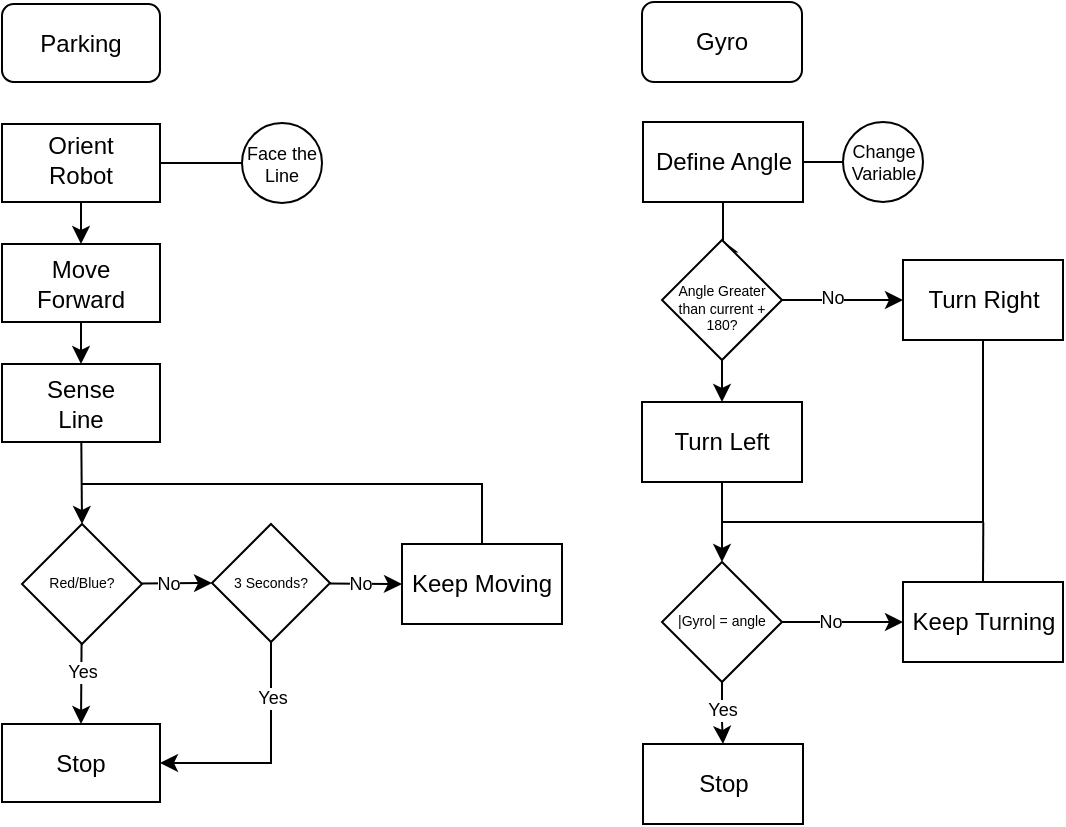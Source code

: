 <mxfile version="12.0.0" type="github" pages="2"><diagram id="pHJwRLuF5TMf0lRPLYW9" name="Gyro + Parking"><mxGraphModel grid="1" dx="854" dy="430" gridSize="10" guides="1" tooltips="1" connect="1" arrows="1" fold="1" page="1" pageScale="1" pageWidth="850" pageHeight="1100" background="none" math="0" shadow="0"><root><mxCell id="0" /><mxCell id="1" parent="0" /><mxCell id="SPKbu1m8ChDVOImklEzh-2" value="" parent="1" style="rounded=1;whiteSpace=wrap;html=1;fontSize=12;fontFamily=Helvetica;" vertex="1"><mxGeometry as="geometry" x="40" y="40" width="79" height="39" /></mxCell><mxCell id="SPKbu1m8ChDVOImklEzh-3" value="Parking" parent="1" style="text;html=1;strokeColor=none;fillColor=none;align=center;verticalAlign=middle;whiteSpace=wrap;rounded=0;fontSize=12;fontFamily=Helvetica;" vertex="1"><mxGeometry as="geometry" x="60" y="50" width="39" height="19" /></mxCell><mxCell id="SPKbu1m8ChDVOImklEzh-19" source="SPKbu1m8ChDVOImklEzh-4" parent="1" style="edgeStyle=none;rounded=0;orthogonalLoop=1;jettySize=auto;html=1;entryX=0.5;entryY=0;entryDx=0;entryDy=0;fontSize=12;fontFamily=Helvetica;" edge="1" target="SPKbu1m8ChDVOImklEzh-6"><mxGeometry as="geometry" relative="1" /></mxCell><mxCell id="SPKbu1m8ChDVOImklEzh-59" source="SPKbu1m8ChDVOImklEzh-4" parent="1" style="edgeStyle=orthogonalEdgeStyle;rounded=0;orthogonalLoop=1;jettySize=auto;html=1;entryX=0;entryY=0.5;entryDx=0;entryDy=0;startArrow=none;startFill=0;endArrow=none;endFill=0;fontSize=12;fontFamily=Helvetica;" edge="1" target="SPKbu1m8ChDVOImklEzh-58"><mxGeometry as="geometry" relative="1" /></mxCell><mxCell id="SPKbu1m8ChDVOImklEzh-4" value="" parent="1" style="rounded=0;whiteSpace=wrap;html=1;fontSize=12;fontFamily=Helvetica;" vertex="1"><mxGeometry as="geometry" x="40" y="100" width="79" height="39" /></mxCell><mxCell id="SPKbu1m8ChDVOImklEzh-5" value="Orient Robot" parent="1" style="text;html=1;strokeColor=none;fillColor=none;align=center;verticalAlign=middle;whiteSpace=wrap;rounded=0;fontSize=12;fontFamily=Helvetica;" vertex="1"><mxGeometry as="geometry" x="60" y="108" width="39" height="19" /></mxCell><mxCell id="SPKbu1m8ChDVOImklEzh-20" source="SPKbu1m8ChDVOImklEzh-6" parent="1" style="edgeStyle=none;rounded=0;orthogonalLoop=1;jettySize=auto;html=1;entryX=0.5;entryY=0;entryDx=0;entryDy=0;fontSize=12;fontFamily=Helvetica;" edge="1" target="SPKbu1m8ChDVOImklEzh-11"><mxGeometry as="geometry" relative="1" /></mxCell><mxCell id="SPKbu1m8ChDVOImklEzh-6" value="" parent="1" style="rounded=0;whiteSpace=wrap;html=1;fontSize=12;fontFamily=Helvetica;" vertex="1"><mxGeometry as="geometry" x="40" y="160" width="79" height="39" /></mxCell><mxCell id="SPKbu1m8ChDVOImklEzh-10" value="Move Forward" parent="1" style="text;html=1;strokeColor=none;fillColor=none;align=center;verticalAlign=middle;whiteSpace=wrap;rounded=0;fontSize=12;fontFamily=Helvetica;" vertex="1"><mxGeometry as="geometry" x="55" y="170" width="49" height="19" /></mxCell><mxCell id="SPKbu1m8ChDVOImklEzh-21" source="SPKbu1m8ChDVOImklEzh-11" parent="1" style="edgeStyle=none;rounded=0;orthogonalLoop=1;jettySize=auto;html=1;entryX=0.5;entryY=0;entryDx=0;entryDy=0;fontSize=12;fontFamily=Helvetica;" edge="1" target="SPKbu1m8ChDVOImklEzh-15"><mxGeometry as="geometry" relative="1" /></mxCell><mxCell id="SPKbu1m8ChDVOImklEzh-11" value="" parent="1" style="rounded=0;whiteSpace=wrap;html=1;fontSize=12;fontFamily=Helvetica;" vertex="1"><mxGeometry as="geometry" x="40" y="220" width="79" height="39" /></mxCell><mxCell id="SPKbu1m8ChDVOImklEzh-12" value="Sense Line" parent="1" style="text;html=1;strokeColor=none;fillColor=none;align=center;verticalAlign=middle;whiteSpace=wrap;rounded=0;fontSize=12;fontFamily=Helvetica;" vertex="1"><mxGeometry as="geometry" x="55" y="230" width="49" height="19" /></mxCell><mxCell id="SPKbu1m8ChDVOImklEzh-22" value="No" source="SPKbu1m8ChDVOImklEzh-15" parent="1" style="edgeStyle=none;rounded=0;orthogonalLoop=1;jettySize=auto;html=1;entryX=0;entryY=0.5;entryDx=0;entryDy=0;fontSize=9;fontFamily=Helvetica;" edge="1" target="SPKbu1m8ChDVOImklEzh-18"><mxGeometry as="geometry" x="-0.257" relative="1"><mxPoint as="offset" /></mxGeometry></mxCell><mxCell id="SPKbu1m8ChDVOImklEzh-24" source="SPKbu1m8ChDVOImklEzh-15" parent="1" style="edgeStyle=none;rounded=0;orthogonalLoop=1;jettySize=auto;html=1;entryX=0.5;entryY=0;entryDx=0;entryDy=0;fontSize=12;fontFamily=Helvetica;" edge="1" target="SPKbu1m8ChDVOImklEzh-17"><mxGeometry as="geometry" relative="1" /></mxCell><mxCell id="SPKbu1m8ChDVOImklEzh-27" value="Yes" parent="SPKbu1m8ChDVOImklEzh-24" style="text;html=1;resizable=0;points=[];align=center;verticalAlign=middle;labelBackgroundColor=#ffffff;fontSize=9;fontFamily=Helvetica;" vertex="1" connectable="0"><mxGeometry as="geometry" x="-0.32" y="1" relative="1"><mxPoint as="offset" x="-1" /></mxGeometry></mxCell><mxCell id="SPKbu1m8ChDVOImklEzh-15" value="Red/Blue?" parent="1" style="rhombus;whiteSpace=wrap;html=1;fontSize=7;fontFamily=Helvetica;" vertex="1"><mxGeometry as="geometry" x="50" y="300" width="60" height="60" /></mxCell><mxCell id="SPKbu1m8ChDVOImklEzh-26" source="SPKbu1m8ChDVOImklEzh-16" parent="1" style="edgeStyle=orthogonalEdgeStyle;rounded=0;orthogonalLoop=1;jettySize=auto;html=1;fontSize=12;exitX=0.5;exitY=0;exitDx=0;exitDy=0;endArrow=none;endFill=0;fontFamily=Helvetica;" edge="1"><mxGeometry as="geometry" relative="1"><mxPoint as="targetPoint" x="80" y="280" /><Array as="points"><mxPoint x="280" y="280" /></Array></mxGeometry></mxCell><mxCell id="SPKbu1m8ChDVOImklEzh-16" value="Keep Moving" parent="1" style="rounded=0;whiteSpace=wrap;html=1;fontSize=12;fontFamily=Helvetica;" vertex="1"><mxGeometry as="geometry" x="240" y="310" width="80" height="40" /></mxCell><mxCell id="SPKbu1m8ChDVOImklEzh-17" value="&lt;p style=&quot;font-size: 12px&quot;&gt;Stop&lt;/p&gt;" parent="1" style="rounded=0;whiteSpace=wrap;html=1;fontSize=12;fontFamily=Helvetica;fontStyle=0" vertex="1"><mxGeometry as="geometry" x="40" y="400" width="79" height="39" /></mxCell><mxCell id="SPKbu1m8ChDVOImklEzh-23" value="No" source="SPKbu1m8ChDVOImklEzh-18" parent="1" style="edgeStyle=none;rounded=0;orthogonalLoop=1;jettySize=auto;html=1;entryX=0;entryY=0.5;entryDx=0;entryDy=0;fontSize=9;fontFamily=Helvetica;" edge="1" target="SPKbu1m8ChDVOImklEzh-16"><mxGeometry as="geometry" x="-0.143" relative="1"><mxPoint as="offset" /></mxGeometry></mxCell><mxCell id="SPKbu1m8ChDVOImklEzh-18" value="3 Seconds?" parent="1" style="rhombus;whiteSpace=wrap;html=1;fontSize=7;fontFamily=Helvetica;" vertex="1"><mxGeometry as="geometry" x="145" y="300" width="59" height="59" /></mxCell><mxCell id="SPKbu1m8ChDVOImklEzh-25" source="SPKbu1m8ChDVOImklEzh-18" parent="1" style="edgeStyle=orthogonalEdgeStyle;rounded=0;orthogonalLoop=1;jettySize=auto;html=1;entryX=1;entryY=0.5;entryDx=0;entryDy=0;fontSize=12;exitX=0.5;exitY=1;exitDx=0;exitDy=0;fontFamily=Helvetica;" edge="1" target="SPKbu1m8ChDVOImklEzh-17"><mxGeometry as="geometry" relative="1"><mxPoint as="sourcePoint" x="190" y="290" /></mxGeometry></mxCell><mxCell id="SPKbu1m8ChDVOImklEzh-28" value="Yes" parent="SPKbu1m8ChDVOImklEzh-25" style="text;html=1;resizable=0;points=[];align=center;verticalAlign=middle;labelBackgroundColor=#ffffff;fontSize=9;fontFamily=Helvetica;" vertex="1" connectable="0"><mxGeometry as="geometry" x="-0.658" y="2" relative="1"><mxPoint as="offset" x="-2" y="7.5" /></mxGeometry></mxCell><mxCell id="SPKbu1m8ChDVOImklEzh-29" value="Gyro" parent="1" style="rounded=1;whiteSpace=wrap;html=1;fontSize=12;fontFamily=Helvetica;" vertex="1"><mxGeometry as="geometry" x="360" y="39" width="80" height="40" /></mxCell><mxCell id="SPKbu1m8ChDVOImklEzh-39" source="SPKbu1m8ChDVOImklEzh-32" parent="1" style="edgeStyle=orthogonalEdgeStyle;rounded=0;orthogonalLoop=1;jettySize=auto;html=1;entryX=0.5;entryY=0;entryDx=0;entryDy=0;endArrow=classic;endFill=1;fontSize=12;fontFamily=Helvetica;" edge="1" target="SPKbu1m8ChDVOImklEzh-35"><mxGeometry as="geometry" relative="1" /></mxCell><mxCell id="SPKbu1m8ChDVOImklEzh-32" value="Define Angle" parent="1" style="rounded=0;whiteSpace=wrap;html=1;fontSize=12;fontFamily=Helvetica;" vertex="1"><mxGeometry as="geometry" x="360.5" y="99" width="80" height="40" /></mxCell><mxCell id="SPKbu1m8ChDVOImklEzh-36" source="SPKbu1m8ChDVOImklEzh-34" parent="1" style="edgeStyle=orthogonalEdgeStyle;rounded=0;orthogonalLoop=1;jettySize=auto;html=1;entryX=1;entryY=0.5;entryDx=0;entryDy=0;endArrow=none;endFill=0;fontSize=12;fontFamily=Helvetica;" edge="1" target="SPKbu1m8ChDVOImklEzh-32"><mxGeometry as="geometry" relative="1" /></mxCell><mxCell id="SPKbu1m8ChDVOImklEzh-34" value="Change Variable" parent="1" style="ellipse;whiteSpace=wrap;html=1;aspect=fixed;fontSize=9;fontFamily=Helvetica;" vertex="1"><mxGeometry as="geometry" x="460.5" y="99" width="40" height="40" /></mxCell><mxCell id="SPKbu1m8ChDVOImklEzh-40" source="SPKbu1m8ChDVOImklEzh-35" parent="1" style="edgeStyle=orthogonalEdgeStyle;rounded=0;orthogonalLoop=1;jettySize=auto;html=1;entryX=0;entryY=0.5;entryDx=0;entryDy=0;endArrow=classic;endFill=1;fontSize=12;fontFamily=Helvetica;" edge="1" target="SPKbu1m8ChDVOImklEzh-38"><mxGeometry as="geometry" relative="1" /></mxCell><mxCell id="SPKbu1m8ChDVOImklEzh-54" value="No" parent="SPKbu1m8ChDVOImklEzh-40" style="text;html=1;resizable=0;points=[];align=center;verticalAlign=middle;labelBackgroundColor=#ffffff;fontSize=9;fontFamily=Helvetica;" vertex="1" connectable="0"><mxGeometry as="geometry" x="-0.002" y="6" relative="1"><mxPoint as="offset" x="-5" y="5" /></mxGeometry></mxCell><mxCell id="5WvHn8uHkhuV7Z_xuSRU-1" source="SPKbu1m8ChDVOImklEzh-35" parent="1" style="edgeStyle=orthogonalEdgeStyle;rounded=0;orthogonalLoop=1;jettySize=auto;html=1;entryX=0.5;entryY=0;entryDx=0;entryDy=0;startArrow=none;startFill=0;endArrow=classic;endFill=1;fontFamily=Helvetica;fontSize=9;" edge="1" target="SPKbu1m8ChDVOImklEzh-41"><mxGeometry as="geometry" relative="1" /></mxCell><mxCell id="SPKbu1m8ChDVOImklEzh-35" value="&lt;br style=&quot;font-size: 7px;&quot;&gt;Angle Greater than current + 180?" parent="1" style="rhombus;whiteSpace=wrap;html=1;fontSize=7;fontFamily=Helvetica;" vertex="1"><mxGeometry as="geometry" x="370" y="158" width="60" height="60" /></mxCell><mxCell id="SPKbu1m8ChDVOImklEzh-51" source="SPKbu1m8ChDVOImklEzh-38" parent="1" style="edgeStyle=orthogonalEdgeStyle;rounded=0;orthogonalLoop=1;jettySize=auto;html=1;startArrow=none;startFill=0;endArrow=none;endFill=0;fontSize=12;fontFamily=Helvetica;" edge="1"><mxGeometry as="geometry" relative="1"><mxPoint as="targetPoint" x="400.5" y="299" /><Array as="points"><mxPoint x="530.5" y="299" /><mxPoint x="400.5" y="299" /></Array></mxGeometry></mxCell><mxCell id="SPKbu1m8ChDVOImklEzh-38" value="Turn Right" parent="1" style="rounded=0;whiteSpace=wrap;html=1;fontSize=12;fontFamily=Helvetica;" vertex="1"><mxGeometry as="geometry" x="490.5" y="168" width="80" height="40" /></mxCell><mxCell id="SPKbu1m8ChDVOImklEzh-47" source="SPKbu1m8ChDVOImklEzh-41" parent="1" style="edgeStyle=orthogonalEdgeStyle;rounded=0;orthogonalLoop=1;jettySize=auto;html=1;entryX=0.5;entryY=0;entryDx=0;entryDy=0;endArrow=classic;endFill=1;fontSize=12;fontFamily=Helvetica;" edge="1" target="SPKbu1m8ChDVOImklEzh-44"><mxGeometry as="geometry" relative="1" /></mxCell><mxCell id="SPKbu1m8ChDVOImklEzh-41" value="Turn Left" parent="1" style="rounded=0;whiteSpace=wrap;html=1;fontSize=12;fontFamily=Helvetica;" vertex="1"><mxGeometry as="geometry" x="360" y="239" width="80" height="40" /></mxCell><mxCell id="SPKbu1m8ChDVOImklEzh-48" source="SPKbu1m8ChDVOImklEzh-44" parent="1" style="edgeStyle=orthogonalEdgeStyle;rounded=0;orthogonalLoop=1;jettySize=auto;html=1;entryX=0;entryY=0.5;entryDx=0;entryDy=0;endArrow=classic;endFill=1;fontSize=12;startArrow=none;startFill=0;fontFamily=Helvetica;" edge="1" target="SPKbu1m8ChDVOImklEzh-45"><mxGeometry as="geometry" relative="1" /></mxCell><mxCell id="SPKbu1m8ChDVOImklEzh-55" value="No" parent="SPKbu1m8ChDVOImklEzh-48" style="text;html=1;resizable=0;points=[];align=center;verticalAlign=middle;labelBackgroundColor=#ffffff;fontSize=9;fontFamily=Helvetica;" vertex="1" connectable="0"><mxGeometry as="geometry" x="-0.227" relative="1"><mxPoint as="offset" /></mxGeometry></mxCell><mxCell id="SPKbu1m8ChDVOImklEzh-49" source="SPKbu1m8ChDVOImklEzh-44" parent="1" style="edgeStyle=orthogonalEdgeStyle;rounded=0;orthogonalLoop=1;jettySize=auto;html=1;entryX=0.5;entryY=0;entryDx=0;entryDy=0;endArrow=classic;endFill=1;fontSize=12;fontFamily=Helvetica;" edge="1" target="SPKbu1m8ChDVOImklEzh-46"><mxGeometry as="geometry" relative="1" /></mxCell><mxCell id="SPKbu1m8ChDVOImklEzh-56" value="Yes" parent="SPKbu1m8ChDVOImklEzh-49" style="text;html=1;resizable=0;points=[];align=center;verticalAlign=middle;labelBackgroundColor=#ffffff;fontSize=9;fontFamily=Helvetica;" vertex="1" connectable="0"><mxGeometry as="geometry" x="-0.111" y="1" relative="1"><mxPoint as="offset" x="-1" /></mxGeometry></mxCell><mxCell id="SPKbu1m8ChDVOImklEzh-44" value="|Gyro| = angle" parent="1" style="rhombus;whiteSpace=wrap;html=1;fontSize=7;fontFamily=Helvetica;" vertex="1"><mxGeometry as="geometry" x="370" y="319" width="60" height="60" /></mxCell><mxCell id="SPKbu1m8ChDVOImklEzh-52" source="SPKbu1m8ChDVOImklEzh-45" parent="1" style="edgeStyle=orthogonalEdgeStyle;rounded=0;orthogonalLoop=1;jettySize=auto;html=1;startArrow=none;startFill=0;endArrow=none;endFill=0;fontSize=12;fontFamily=Helvetica;" edge="1"><mxGeometry as="geometry" relative="1"><mxPoint as="targetPoint" x="530.5" y="339" /><Array as="points"><mxPoint x="530.5" y="339" /></Array></mxGeometry></mxCell><mxCell id="SPKbu1m8ChDVOImklEzh-57" source="SPKbu1m8ChDVOImklEzh-45" parent="1" style="edgeStyle=orthogonalEdgeStyle;rounded=0;orthogonalLoop=1;jettySize=auto;html=1;exitX=0.5;exitY=0;exitDx=0;exitDy=0;startArrow=none;startFill=0;endArrow=none;endFill=0;fontSize=12;fontFamily=Helvetica;" edge="1"><mxGeometry as="geometry" relative="1"><mxPoint as="targetPoint" x="530.643" y="299.238" /></mxGeometry></mxCell><mxCell id="SPKbu1m8ChDVOImklEzh-45" value="Keep Turning" parent="1" style="rounded=0;whiteSpace=wrap;html=1;fontSize=12;fontFamily=Helvetica;" vertex="1"><mxGeometry as="geometry" x="490.5" y="329" width="80" height="40" /></mxCell><mxCell id="SPKbu1m8ChDVOImklEzh-46" value="Stop" parent="1" style="rounded=0;whiteSpace=wrap;html=1;fontSize=12;fontFamily=Helvetica;" vertex="1"><mxGeometry as="geometry" x="360.5" y="410" width="80" height="40" /></mxCell><mxCell id="SPKbu1m8ChDVOImklEzh-58" value="Face the Line" parent="1" style="ellipse;whiteSpace=wrap;html=1;aspect=fixed;fontSize=9;fontFamily=Helvetica;" vertex="1"><mxGeometry as="geometry" x="160" y="99.5" width="40" height="40" /></mxCell></root></mxGraphModel></diagram><diagram id="nyzHZWYQcHaX8Zv0KF61" name="Cameras"><mxGraphModel grid="1" dx="1220" dy="614" gridSize="10" guides="1" tooltips="1" connect="1" arrows="1" fold="1" page="1" pageScale="1" pageWidth="850" pageHeight="1100" math="0" shadow="0"><root><mxCell id="zTp566KGiHOskHoR-qpn-0" /><mxCell id="zTp566KGiHOskHoR-qpn-1" parent="zTp566KGiHOskHoR-qpn-0" /><mxCell id="416RBb36jXVAL9n5rxCu-3" source="G75Hd8xlLMa-yicY9jrH-0" parent="zTp566KGiHOskHoR-qpn-1" style="edgeStyle=orthogonalEdgeStyle;rounded=0;orthogonalLoop=1;jettySize=auto;html=1;entryX=0.5;entryY=0;entryDx=0;entryDy=0;" edge="1" target="G75Hd8xlLMa-yicY9jrH-1"><mxGeometry as="geometry" relative="1" /></mxCell><mxCell id="G75Hd8xlLMa-yicY9jrH-0" value="Blue Camera" parent="zTp566KGiHOskHoR-qpn-1" style="rounded=1;whiteSpace=wrap;html=1;fontSize=12;" vertex="1"><mxGeometry as="geometry" x="240" y="40" width="80" height="40" /></mxCell><mxCell id="416RBb36jXVAL9n5rxCu-4" source="G75Hd8xlLMa-yicY9jrH-1" parent="zTp566KGiHOskHoR-qpn-1" style="edgeStyle=orthogonalEdgeStyle;rounded=0;orthogonalLoop=1;jettySize=auto;html=1;entryX=0.5;entryY=0;entryDx=0;entryDy=0;" edge="1" target="G75Hd8xlLMa-yicY9jrH-2"><mxGeometry as="geometry" relative="1" /></mxCell><mxCell id="G75Hd8xlLMa-yicY9jrH-1" value="Move Forward" parent="zTp566KGiHOskHoR-qpn-1" style="rounded=0;whiteSpace=wrap;html=1;fontSize=12;" vertex="1"><mxGeometry as="geometry" x="240" y="120" width="80" height="40" /></mxCell><mxCell id="416RBb36jXVAL9n5rxCu-5" source="G75Hd8xlLMa-yicY9jrH-2" parent="zTp566KGiHOskHoR-qpn-1" style="edgeStyle=orthogonalEdgeStyle;rounded=0;orthogonalLoop=1;jettySize=auto;html=1;entryX=0.5;entryY=0;entryDx=0;entryDy=0;" edge="1" target="G75Hd8xlLMa-yicY9jrH-3"><mxGeometry as="geometry" relative="1" /></mxCell><mxCell id="G75Hd8xlLMa-yicY9jrH-2" value="Strafe Right" parent="zTp566KGiHOskHoR-qpn-1" style="rounded=0;whiteSpace=wrap;html=1;fontSize=12;" vertex="1"><mxGeometry as="geometry" x="240" y="200" width="80" height="40" /></mxCell><mxCell id="416RBb36jXVAL9n5rxCu-6" source="G75Hd8xlLMa-yicY9jrH-3" parent="zTp566KGiHOskHoR-qpn-1" style="edgeStyle=orthogonalEdgeStyle;rounded=0;orthogonalLoop=1;jettySize=auto;html=1;entryX=0.5;entryY=0;entryDx=0;entryDy=0;" edge="1" target="G75Hd8xlLMa-yicY9jrH-4"><mxGeometry as="geometry" relative="1" /></mxCell><mxCell id="G75Hd8xlLMa-yicY9jrH-3" value="Move Forward" parent="zTp566KGiHOskHoR-qpn-1" style="rounded=0;whiteSpace=wrap;html=1;fontSize=12;" vertex="1"><mxGeometry as="geometry" x="240" y="280" width="80" height="40" /></mxCell><mxCell id="416RBb36jXVAL9n5rxCu-8" source="G75Hd8xlLMa-yicY9jrH-4" parent="zTp566KGiHOskHoR-qpn-1" style="edgeStyle=orthogonalEdgeStyle;rounded=0;orthogonalLoop=1;jettySize=auto;html=1;entryX=0.5;entryY=0;entryDx=0;entryDy=0;" edge="1" target="416RBb36jXVAL9n5rxCu-7"><mxGeometry as="geometry" relative="1" /></mxCell><mxCell id="G75Hd8xlLMa-yicY9jrH-4" value="Start Scanning" parent="zTp566KGiHOskHoR-qpn-1" style="rounded=0;whiteSpace=wrap;html=1;fontSize=12;" vertex="1"><mxGeometry as="geometry" x="240" y="360" width="80" height="40" /></mxCell><mxCell id="416RBb36jXVAL9n5rxCu-0" value="" parent="zTp566KGiHOskHoR-qpn-1" style="rhombus;whiteSpace=wrap;html=1;" vertex="1"><mxGeometry as="geometry" x="10" y="10" width="60" height="60" /></mxCell><mxCell id="416RBb36jXVAL9n5rxCu-1" value="" parent="zTp566KGiHOskHoR-qpn-1" style="rounded=1;whiteSpace=wrap;html=1;fontSize=12;" vertex="1"><mxGeometry as="geometry" y="90" width="80" height="40" /></mxCell><mxCell id="416RBb36jXVAL9n5rxCu-2" value="" parent="zTp566KGiHOskHoR-qpn-1" style="rounded=0;whiteSpace=wrap;html=1;fontSize=12;" vertex="1"><mxGeometry as="geometry" y="160" width="80" height="40" /></mxCell><mxCell id="416RBb36jXVAL9n5rxCu-12" source="416RBb36jXVAL9n5rxCu-7" parent="zTp566KGiHOskHoR-qpn-1" style="edgeStyle=orthogonalEdgeStyle;rounded=0;orthogonalLoop=1;jettySize=auto;html=1;entryX=0.5;entryY=0;entryDx=0;entryDy=0;" edge="1" target="416RBb36jXVAL9n5rxCu-11"><mxGeometry as="geometry" relative="1" /></mxCell><mxCell id="416RBb36jXVAL9n5rxCu-20" value="Yes" parent="416RBb36jXVAL9n5rxCu-12" style="text;html=1;resizable=0;points=[];align=center;verticalAlign=middle;labelBackgroundColor=#ffffff;fontSize=7;" vertex="1" connectable="0"><mxGeometry as="geometry" x="0.124" relative="1"><mxPoint as="offset" x="-1" y="-1" /></mxGeometry></mxCell><mxCell id="416RBb36jXVAL9n5rxCu-13" source="416RBb36jXVAL9n5rxCu-7" parent="zTp566KGiHOskHoR-qpn-1" style="edgeStyle=orthogonalEdgeStyle;rounded=0;orthogonalLoop=1;jettySize=auto;html=1;entryX=0;entryY=0.5;entryDx=0;entryDy=0;" edge="1" target="416RBb36jXVAL9n5rxCu-9"><mxGeometry as="geometry" relative="1" /></mxCell><mxCell id="416RBb36jXVAL9n5rxCu-17" value="No" parent="416RBb36jXVAL9n5rxCu-13" style="text;html=1;resizable=0;points=[];align=center;verticalAlign=middle;labelBackgroundColor=#ffffff;fontSize=7;" vertex="1" connectable="0"><mxGeometry as="geometry" x="-0.32" relative="1"><mxPoint as="offset" y="-1" /></mxGeometry></mxCell><mxCell id="416RBb36jXVAL9n5rxCu-7" value="Skystone?" parent="zTp566KGiHOskHoR-qpn-1" style="rhombus;whiteSpace=wrap;html=1;fontSize=9;" vertex="1"><mxGeometry as="geometry" x="250" y="450" width="60" height="60" /></mxCell><mxCell id="416RBb36jXVAL9n5rxCu-14" source="416RBb36jXVAL9n5rxCu-9" parent="zTp566KGiHOskHoR-qpn-1" style="edgeStyle=orthogonalEdgeStyle;rounded=0;orthogonalLoop=1;jettySize=auto;html=1;entryX=0;entryY=0.5;entryDx=0;entryDy=0;" edge="1" target="416RBb36jXVAL9n5rxCu-10"><mxGeometry as="geometry" relative="1" /></mxCell><mxCell id="416RBb36jXVAL9n5rxCu-18" value="No" parent="416RBb36jXVAL9n5rxCu-14" style="text;html=1;resizable=0;points=[];align=center;verticalAlign=middle;labelBackgroundColor=#ffffff;fontSize=7;" vertex="1" connectable="0"><mxGeometry as="geometry" x="0.336" y="9" relative="1"><mxPoint as="offset" x="-3" y="8" /></mxGeometry></mxCell><mxCell id="416RBb36jXVAL9n5rxCu-16" source="416RBb36jXVAL9n5rxCu-9" parent="zTp566KGiHOskHoR-qpn-1" style="edgeStyle=orthogonalEdgeStyle;rounded=0;orthogonalLoop=1;jettySize=auto;html=1;endArrow=none;endFill=0;" edge="1"><mxGeometry as="geometry" relative="1"><mxPoint as="targetPoint" x="280" y="530" /><Array as="points"><mxPoint x="380" y="530" /></Array></mxGeometry></mxCell><mxCell id="416RBb36jXVAL9n5rxCu-19" value="Yes" parent="416RBb36jXVAL9n5rxCu-16" style="text;html=1;resizable=0;points=[];align=center;verticalAlign=middle;labelBackgroundColor=#ffffff;fontSize=7;" vertex="1" connectable="0"><mxGeometry as="geometry" x="0.116" relative="1"><mxPoint as="offset" x="-4" y="-1" /></mxGeometry></mxCell><mxCell id="416RBb36jXVAL9n5rxCu-9" value="3rd Time?" parent="zTp566KGiHOskHoR-qpn-1" style="rhombus;whiteSpace=wrap;html=1;fontSize=9;" vertex="1"><mxGeometry as="geometry" x="350" y="450" width="60" height="60" /></mxCell><mxCell id="416RBb36jXVAL9n5rxCu-15" source="416RBb36jXVAL9n5rxCu-10" parent="zTp566KGiHOskHoR-qpn-1" style="edgeStyle=orthogonalEdgeStyle;rounded=0;orthogonalLoop=1;jettySize=auto;html=1;endArrow=none;endFill=0;" edge="1"><mxGeometry as="geometry" relative="1"><mxPoint as="targetPoint" x="280" y="420" /><Array as="points"><mxPoint x="480" y="420" /></Array></mxGeometry></mxCell><mxCell id="416RBb36jXVAL9n5rxCu-10" value="Move Left" parent="zTp566KGiHOskHoR-qpn-1" style="rounded=0;whiteSpace=wrap;html=1;fontSize=12;" vertex="1"><mxGeometry as="geometry" x="440" y="460" width="80" height="40" /></mxCell><mxCell id="416RBb36jXVAL9n5rxCu-11" value="Run Void" parent="zTp566KGiHOskHoR-qpn-1" style="rounded=0;whiteSpace=wrap;html=1;fontSize=12;" vertex="1"><mxGeometry as="geometry" x="240" y="560" width="80" height="40" /></mxCell></root></mxGraphModel></diagram></mxfile>